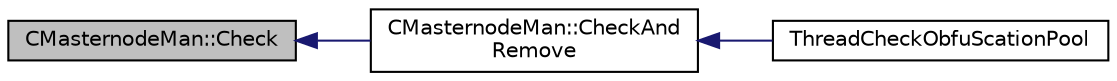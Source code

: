 digraph "CMasternodeMan::Check"
{
  edge [fontname="Helvetica",fontsize="10",labelfontname="Helvetica",labelfontsize="10"];
  node [fontname="Helvetica",fontsize="10",shape=record];
  rankdir="LR";
  Node28 [label="CMasternodeMan::Check",height=0.2,width=0.4,color="black", fillcolor="grey75", style="filled", fontcolor="black"];
  Node28 -> Node29 [dir="back",color="midnightblue",fontsize="10",style="solid",fontname="Helvetica"];
  Node29 [label="CMasternodeMan::CheckAnd\lRemove",height=0.2,width=0.4,color="black", fillcolor="white", style="filled",URL="$class_c_masternode_man.html#afe98a39ce1377f9e58ea410842187b0d",tooltip="Check all Masternodes and remove inactive. "];
  Node29 -> Node30 [dir="back",color="midnightblue",fontsize="10",style="solid",fontname="Helvetica"];
  Node30 [label="ThreadCheckObfuScationPool",height=0.2,width=0.4,color="black", fillcolor="white", style="filled",URL="$obfuscation_8h.html#a3f96a5ca9c6735e5bfac77582f0af321"];
}
